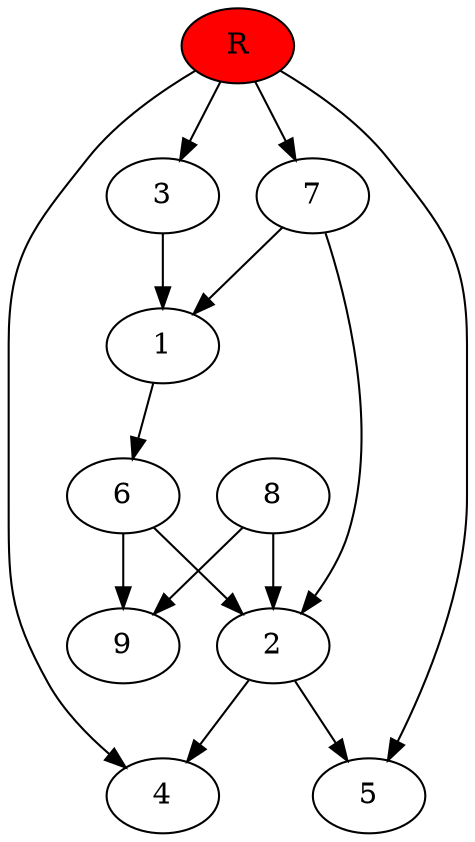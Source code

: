 digraph prb71966 {
	1
	2
	3
	4
	5
	6
	7
	8
	R [fillcolor="#ff0000" style=filled]
	1 -> 6
	2 -> 4
	2 -> 5
	3 -> 1
	6 -> 2
	6 -> 9
	7 -> 1
	7 -> 2
	8 -> 2
	8 -> 9
	R -> 3
	R -> 4
	R -> 5
	R -> 7
}
